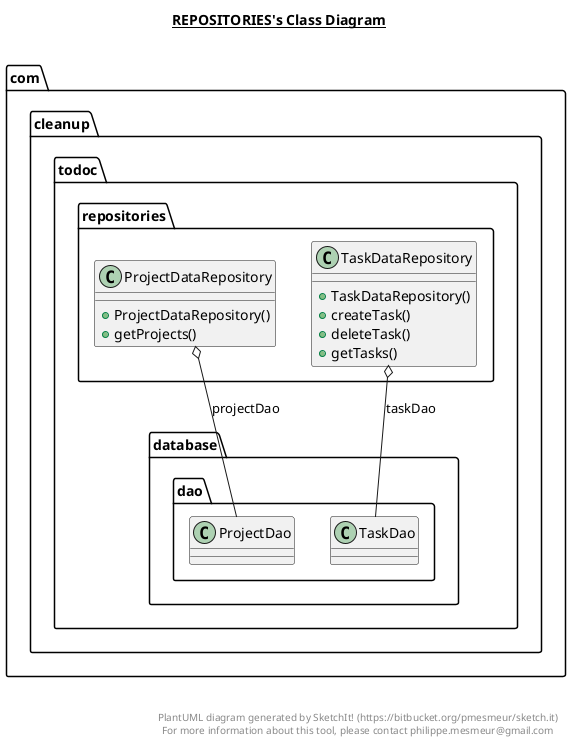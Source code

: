 @startuml

title __REPOSITORIES's Class Diagram__\n

  namespace com.cleanup.todoc {
    namespace repositories {
      class com.cleanup.todoc.repositories.ProjectDataRepository {
          + ProjectDataRepository()
          + getProjects()
      }
    }
  }
  

  namespace com.cleanup.todoc {
    namespace repositories {
      class com.cleanup.todoc.repositories.TaskDataRepository {
          + TaskDataRepository()
          + createTask()
          + deleteTask()
          + getTasks()
      }
    }
  }
  

  com.cleanup.todoc.repositories.ProjectDataRepository o-- com.cleanup.todoc.database.dao.ProjectDao : projectDao
  com.cleanup.todoc.repositories.TaskDataRepository o-- com.cleanup.todoc.database.dao.TaskDao : taskDao


right footer


PlantUML diagram generated by SketchIt! (https://bitbucket.org/pmesmeur/sketch.it)
For more information about this tool, please contact philippe.mesmeur@gmail.com
endfooter

@enduml
